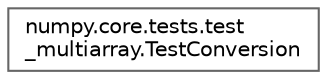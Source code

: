 digraph "Graphical Class Hierarchy"
{
 // LATEX_PDF_SIZE
  bgcolor="transparent";
  edge [fontname=Helvetica,fontsize=10,labelfontname=Helvetica,labelfontsize=10];
  node [fontname=Helvetica,fontsize=10,shape=box,height=0.2,width=0.4];
  rankdir="LR";
  Node0 [id="Node000000",label="numpy.core.tests.test\l_multiarray.TestConversion",height=0.2,width=0.4,color="grey40", fillcolor="white", style="filled",URL="$d8/d31/classnumpy_1_1core_1_1tests_1_1test__multiarray_1_1TestConversion.html",tooltip=" "];
}
